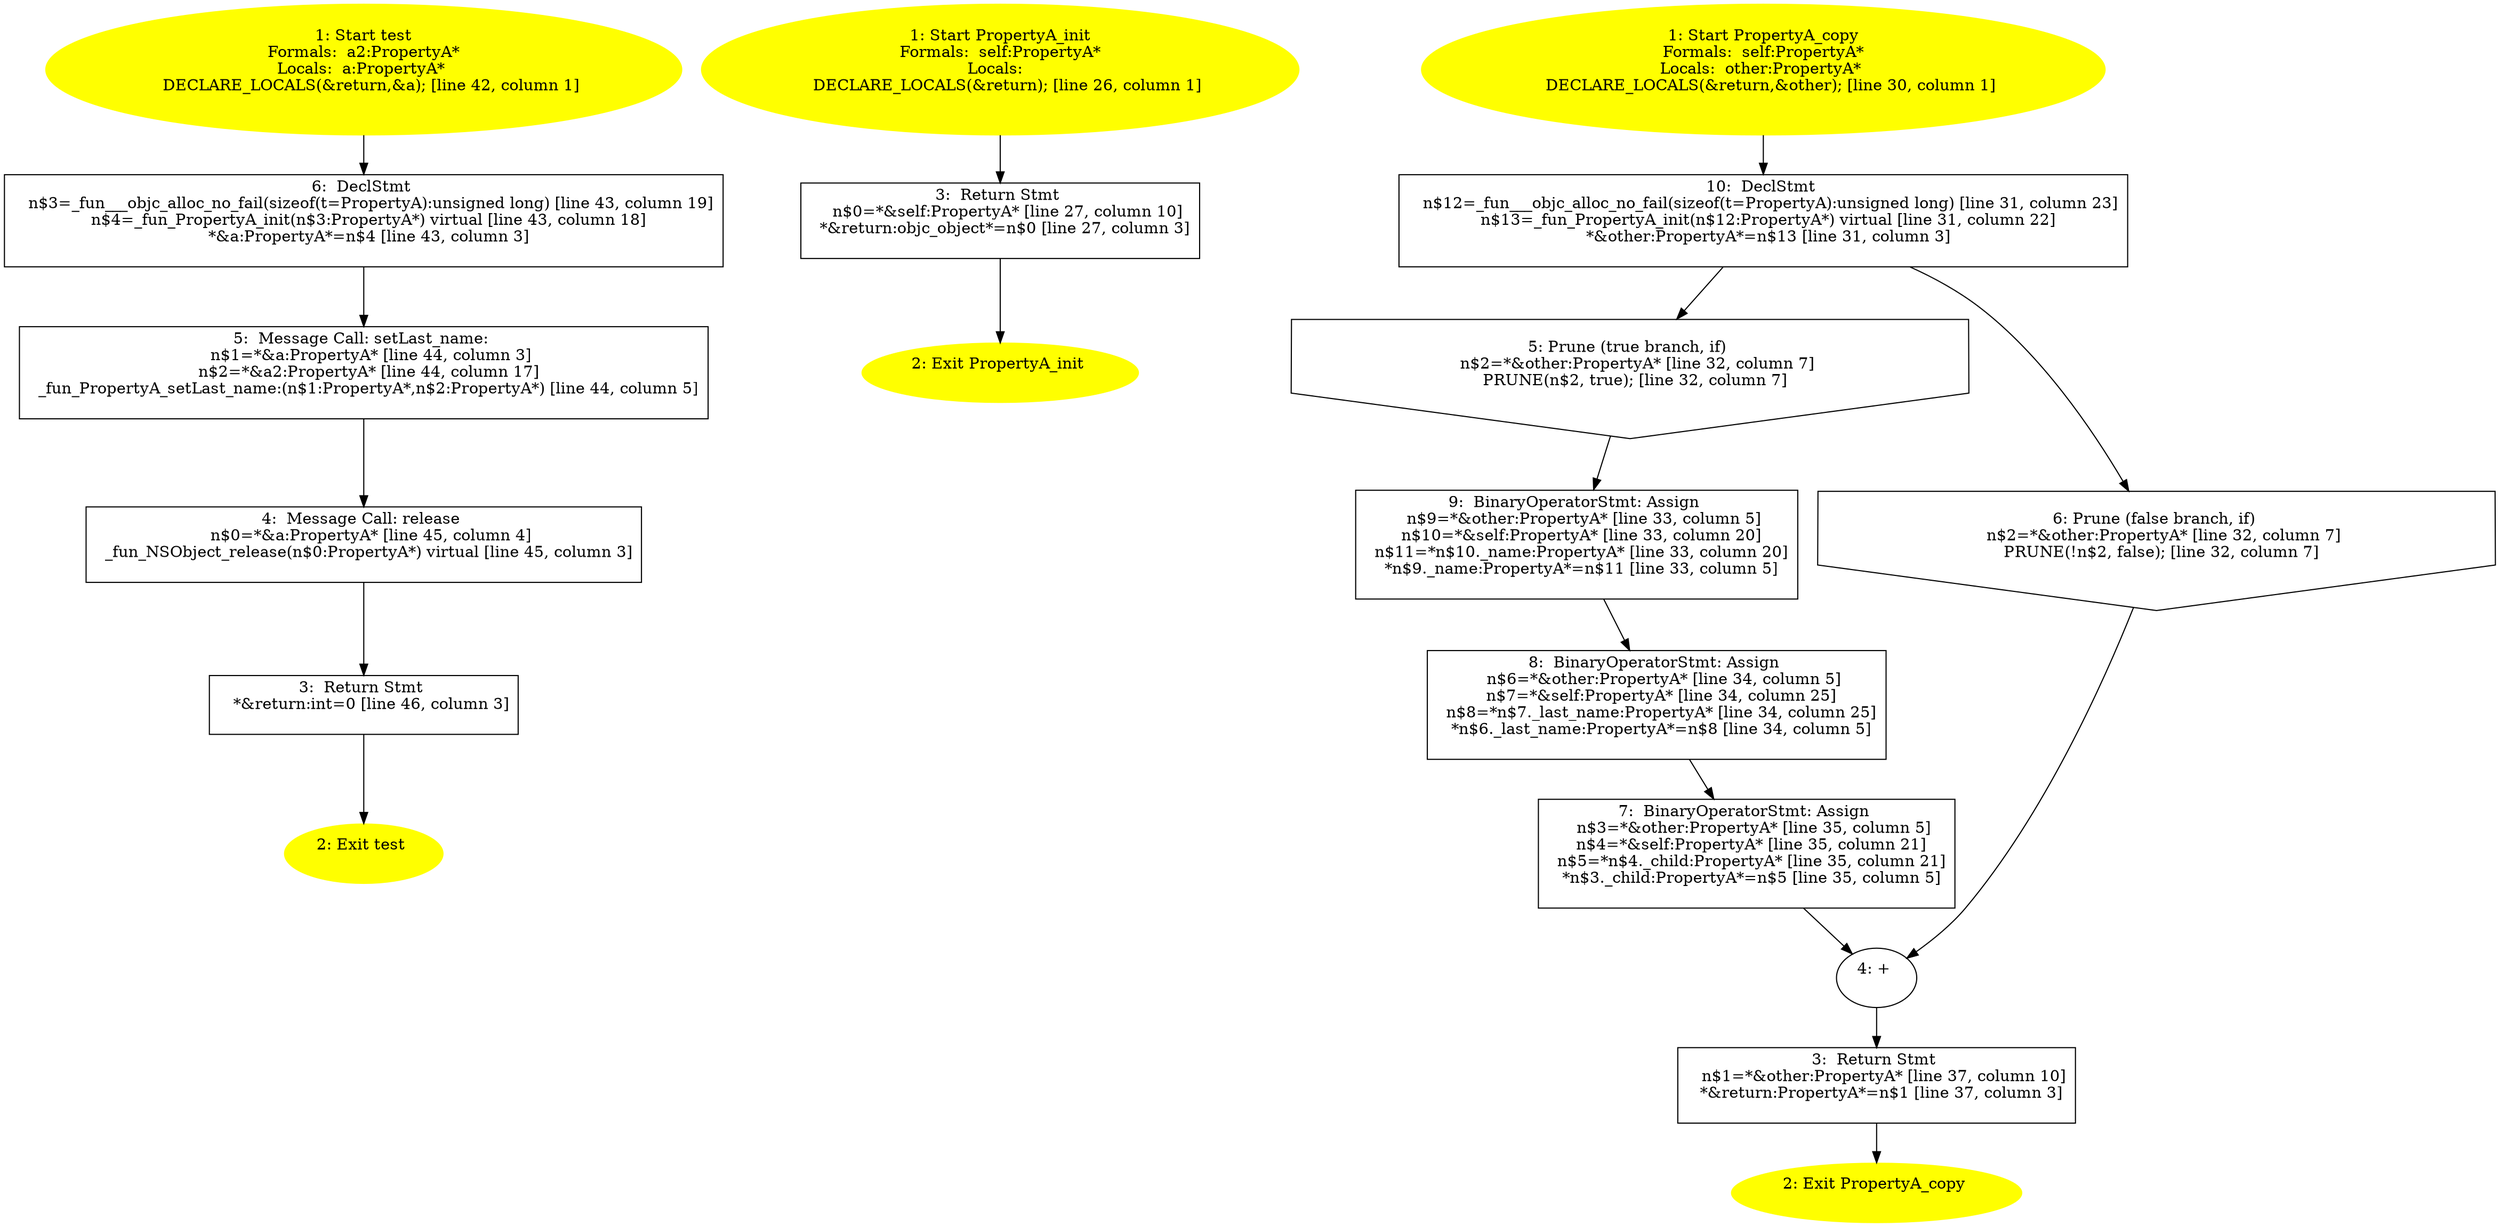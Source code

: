 /* @generated */
digraph cfg {
"test.098f6bcd4621d373cade4e832627b4f6_1" [label="1: Start test\nFormals:  a2:PropertyA*\nLocals:  a:PropertyA* \n   DECLARE_LOCALS(&return,&a); [line 42, column 1]\n " color=yellow style=filled]
	

	 "test.098f6bcd4621d373cade4e832627b4f6_1" -> "test.098f6bcd4621d373cade4e832627b4f6_6" ;
"test.098f6bcd4621d373cade4e832627b4f6_2" [label="2: Exit test \n  " color=yellow style=filled]
	

"test.098f6bcd4621d373cade4e832627b4f6_3" [label="3:  Return Stmt \n   *&return:int=0 [line 46, column 3]\n " shape="box"]
	

	 "test.098f6bcd4621d373cade4e832627b4f6_3" -> "test.098f6bcd4621d373cade4e832627b4f6_2" ;
"test.098f6bcd4621d373cade4e832627b4f6_4" [label="4:  Message Call: release \n   n$0=*&a:PropertyA* [line 45, column 4]\n  _fun_NSObject_release(n$0:PropertyA*) virtual [line 45, column 3]\n " shape="box"]
	

	 "test.098f6bcd4621d373cade4e832627b4f6_4" -> "test.098f6bcd4621d373cade4e832627b4f6_3" ;
"test.098f6bcd4621d373cade4e832627b4f6_5" [label="5:  Message Call: setLast_name: \n   n$1=*&a:PropertyA* [line 44, column 3]\n  n$2=*&a2:PropertyA* [line 44, column 17]\n  _fun_PropertyA_setLast_name:(n$1:PropertyA*,n$2:PropertyA*) [line 44, column 5]\n " shape="box"]
	

	 "test.098f6bcd4621d373cade4e832627b4f6_5" -> "test.098f6bcd4621d373cade4e832627b4f6_4" ;
"test.098f6bcd4621d373cade4e832627b4f6_6" [label="6:  DeclStmt \n   n$3=_fun___objc_alloc_no_fail(sizeof(t=PropertyA):unsigned long) [line 43, column 19]\n  n$4=_fun_PropertyA_init(n$3:PropertyA*) virtual [line 43, column 18]\n  *&a:PropertyA*=n$4 [line 43, column 3]\n " shape="box"]
	

	 "test.098f6bcd4621d373cade4e832627b4f6_6" -> "test.098f6bcd4621d373cade4e832627b4f6_5" ;
"init#PropertyA#instance.a50cf011b0759e26f65bb059fbc6d60c_1" [label="1: Start PropertyA_init\nFormals:  self:PropertyA*\nLocals:  \n   DECLARE_LOCALS(&return); [line 26, column 1]\n " color=yellow style=filled]
	

	 "init#PropertyA#instance.a50cf011b0759e26f65bb059fbc6d60c_1" -> "init#PropertyA#instance.a50cf011b0759e26f65bb059fbc6d60c_3" ;
"init#PropertyA#instance.a50cf011b0759e26f65bb059fbc6d60c_2" [label="2: Exit PropertyA_init \n  " color=yellow style=filled]
	

"init#PropertyA#instance.a50cf011b0759e26f65bb059fbc6d60c_3" [label="3:  Return Stmt \n   n$0=*&self:PropertyA* [line 27, column 10]\n  *&return:objc_object*=n$0 [line 27, column 3]\n " shape="box"]
	

	 "init#PropertyA#instance.a50cf011b0759e26f65bb059fbc6d60c_3" -> "init#PropertyA#instance.a50cf011b0759e26f65bb059fbc6d60c_2" ;
"copy#PropertyA#instance.d5955e11cf35af4b4d602b2971590d5f_1" [label="1: Start PropertyA_copy\nFormals:  self:PropertyA*\nLocals:  other:PropertyA* \n   DECLARE_LOCALS(&return,&other); [line 30, column 1]\n " color=yellow style=filled]
	

	 "copy#PropertyA#instance.d5955e11cf35af4b4d602b2971590d5f_1" -> "copy#PropertyA#instance.d5955e11cf35af4b4d602b2971590d5f_10" ;
"copy#PropertyA#instance.d5955e11cf35af4b4d602b2971590d5f_2" [label="2: Exit PropertyA_copy \n  " color=yellow style=filled]
	

"copy#PropertyA#instance.d5955e11cf35af4b4d602b2971590d5f_3" [label="3:  Return Stmt \n   n$1=*&other:PropertyA* [line 37, column 10]\n  *&return:PropertyA*=n$1 [line 37, column 3]\n " shape="box"]
	

	 "copy#PropertyA#instance.d5955e11cf35af4b4d602b2971590d5f_3" -> "copy#PropertyA#instance.d5955e11cf35af4b4d602b2971590d5f_2" ;
"copy#PropertyA#instance.d5955e11cf35af4b4d602b2971590d5f_4" [label="4: + \n  " ]
	

	 "copy#PropertyA#instance.d5955e11cf35af4b4d602b2971590d5f_4" -> "copy#PropertyA#instance.d5955e11cf35af4b4d602b2971590d5f_3" ;
"copy#PropertyA#instance.d5955e11cf35af4b4d602b2971590d5f_5" [label="5: Prune (true branch, if) \n   n$2=*&other:PropertyA* [line 32, column 7]\n  PRUNE(n$2, true); [line 32, column 7]\n " shape="invhouse"]
	

	 "copy#PropertyA#instance.d5955e11cf35af4b4d602b2971590d5f_5" -> "copy#PropertyA#instance.d5955e11cf35af4b4d602b2971590d5f_9" ;
"copy#PropertyA#instance.d5955e11cf35af4b4d602b2971590d5f_6" [label="6: Prune (false branch, if) \n   n$2=*&other:PropertyA* [line 32, column 7]\n  PRUNE(!n$2, false); [line 32, column 7]\n " shape="invhouse"]
	

	 "copy#PropertyA#instance.d5955e11cf35af4b4d602b2971590d5f_6" -> "copy#PropertyA#instance.d5955e11cf35af4b4d602b2971590d5f_4" ;
"copy#PropertyA#instance.d5955e11cf35af4b4d602b2971590d5f_7" [label="7:  BinaryOperatorStmt: Assign \n   n$3=*&other:PropertyA* [line 35, column 5]\n  n$4=*&self:PropertyA* [line 35, column 21]\n  n$5=*n$4._child:PropertyA* [line 35, column 21]\n  *n$3._child:PropertyA*=n$5 [line 35, column 5]\n " shape="box"]
	

	 "copy#PropertyA#instance.d5955e11cf35af4b4d602b2971590d5f_7" -> "copy#PropertyA#instance.d5955e11cf35af4b4d602b2971590d5f_4" ;
"copy#PropertyA#instance.d5955e11cf35af4b4d602b2971590d5f_8" [label="8:  BinaryOperatorStmt: Assign \n   n$6=*&other:PropertyA* [line 34, column 5]\n  n$7=*&self:PropertyA* [line 34, column 25]\n  n$8=*n$7._last_name:PropertyA* [line 34, column 25]\n  *n$6._last_name:PropertyA*=n$8 [line 34, column 5]\n " shape="box"]
	

	 "copy#PropertyA#instance.d5955e11cf35af4b4d602b2971590d5f_8" -> "copy#PropertyA#instance.d5955e11cf35af4b4d602b2971590d5f_7" ;
"copy#PropertyA#instance.d5955e11cf35af4b4d602b2971590d5f_9" [label="9:  BinaryOperatorStmt: Assign \n   n$9=*&other:PropertyA* [line 33, column 5]\n  n$10=*&self:PropertyA* [line 33, column 20]\n  n$11=*n$10._name:PropertyA* [line 33, column 20]\n  *n$9._name:PropertyA*=n$11 [line 33, column 5]\n " shape="box"]
	

	 "copy#PropertyA#instance.d5955e11cf35af4b4d602b2971590d5f_9" -> "copy#PropertyA#instance.d5955e11cf35af4b4d602b2971590d5f_8" ;
"copy#PropertyA#instance.d5955e11cf35af4b4d602b2971590d5f_10" [label="10:  DeclStmt \n   n$12=_fun___objc_alloc_no_fail(sizeof(t=PropertyA):unsigned long) [line 31, column 23]\n  n$13=_fun_PropertyA_init(n$12:PropertyA*) virtual [line 31, column 22]\n  *&other:PropertyA*=n$13 [line 31, column 3]\n " shape="box"]
	

	 "copy#PropertyA#instance.d5955e11cf35af4b4d602b2971590d5f_10" -> "copy#PropertyA#instance.d5955e11cf35af4b4d602b2971590d5f_5" ;
	 "copy#PropertyA#instance.d5955e11cf35af4b4d602b2971590d5f_10" -> "copy#PropertyA#instance.d5955e11cf35af4b4d602b2971590d5f_6" ;
}
